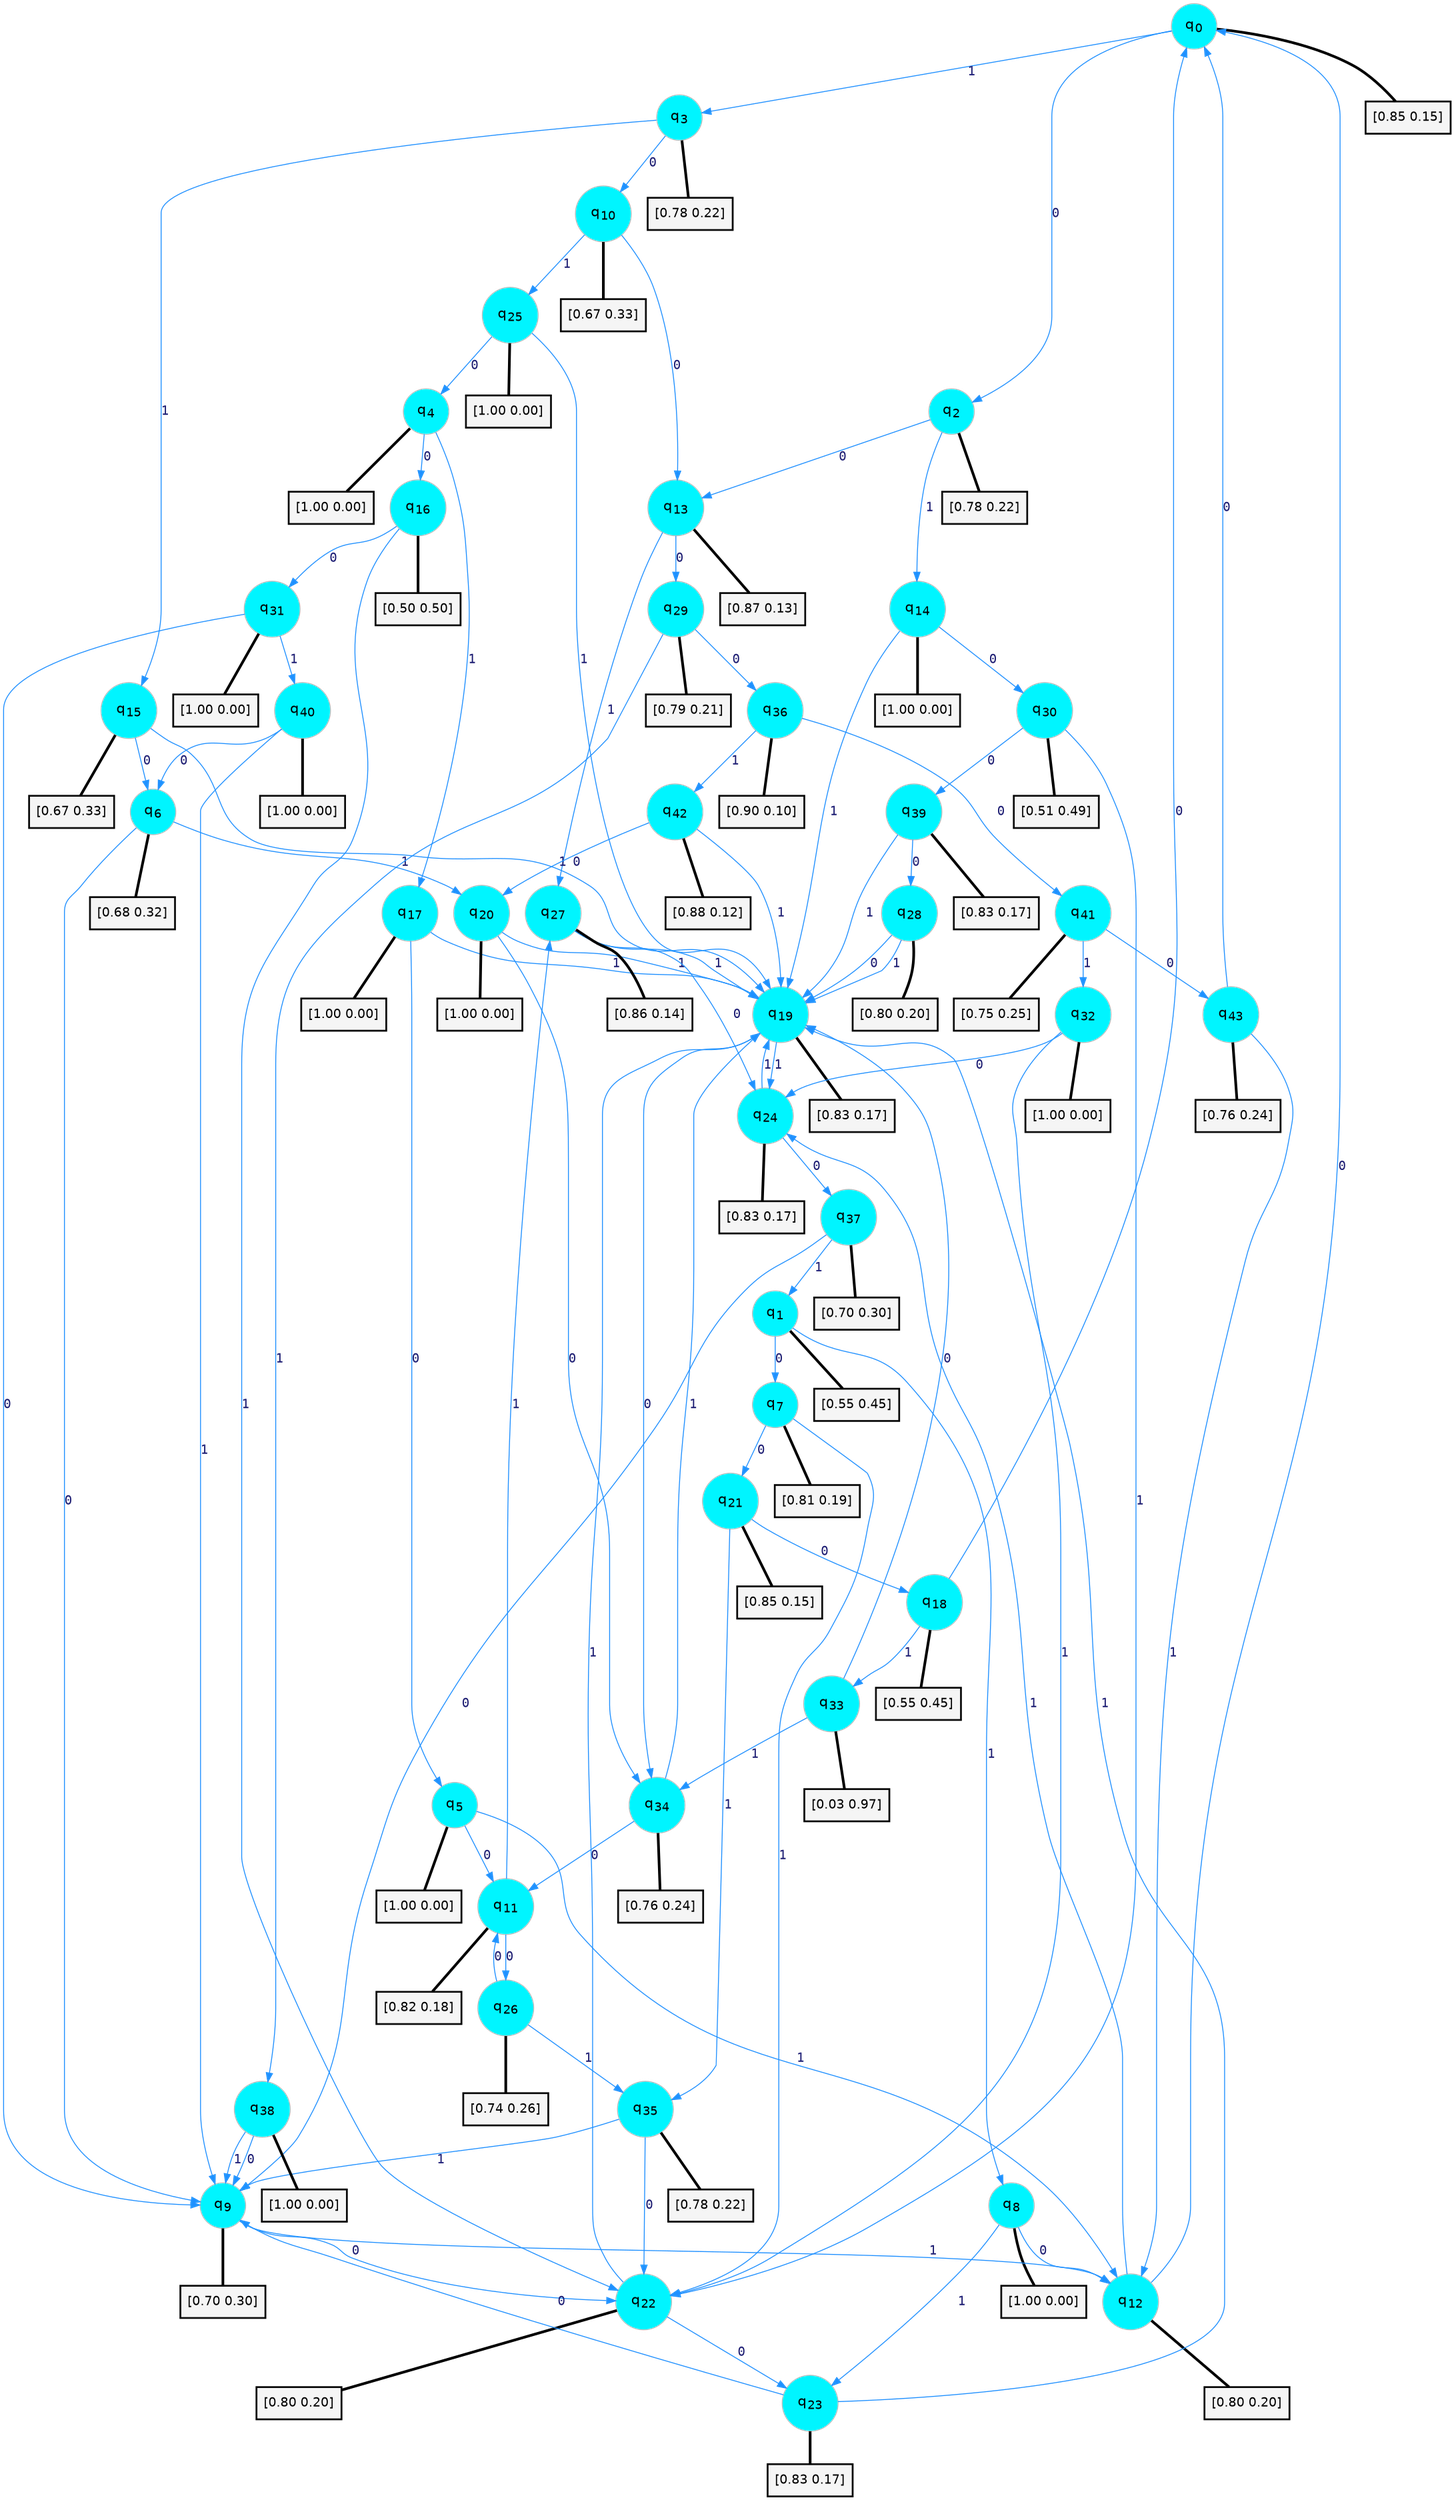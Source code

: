 digraph G {
graph [
bgcolor=transparent, dpi=300, rankdir=TD, size="40,25"];
node [
color=gray, fillcolor=turquoise1, fontcolor=black, fontname=Helvetica, fontsize=16, fontweight=bold, shape=circle, style=filled];
edge [
arrowsize=1, color=dodgerblue1, fontcolor=midnightblue, fontname=courier, fontweight=bold, penwidth=1, style=solid, weight=20];
0[label=<q<SUB>0</SUB>>];
1[label=<q<SUB>1</SUB>>];
2[label=<q<SUB>2</SUB>>];
3[label=<q<SUB>3</SUB>>];
4[label=<q<SUB>4</SUB>>];
5[label=<q<SUB>5</SUB>>];
6[label=<q<SUB>6</SUB>>];
7[label=<q<SUB>7</SUB>>];
8[label=<q<SUB>8</SUB>>];
9[label=<q<SUB>9</SUB>>];
10[label=<q<SUB>10</SUB>>];
11[label=<q<SUB>11</SUB>>];
12[label=<q<SUB>12</SUB>>];
13[label=<q<SUB>13</SUB>>];
14[label=<q<SUB>14</SUB>>];
15[label=<q<SUB>15</SUB>>];
16[label=<q<SUB>16</SUB>>];
17[label=<q<SUB>17</SUB>>];
18[label=<q<SUB>18</SUB>>];
19[label=<q<SUB>19</SUB>>];
20[label=<q<SUB>20</SUB>>];
21[label=<q<SUB>21</SUB>>];
22[label=<q<SUB>22</SUB>>];
23[label=<q<SUB>23</SUB>>];
24[label=<q<SUB>24</SUB>>];
25[label=<q<SUB>25</SUB>>];
26[label=<q<SUB>26</SUB>>];
27[label=<q<SUB>27</SUB>>];
28[label=<q<SUB>28</SUB>>];
29[label=<q<SUB>29</SUB>>];
30[label=<q<SUB>30</SUB>>];
31[label=<q<SUB>31</SUB>>];
32[label=<q<SUB>32</SUB>>];
33[label=<q<SUB>33</SUB>>];
34[label=<q<SUB>34</SUB>>];
35[label=<q<SUB>35</SUB>>];
36[label=<q<SUB>36</SUB>>];
37[label=<q<SUB>37</SUB>>];
38[label=<q<SUB>38</SUB>>];
39[label=<q<SUB>39</SUB>>];
40[label=<q<SUB>40</SUB>>];
41[label=<q<SUB>41</SUB>>];
42[label=<q<SUB>42</SUB>>];
43[label=<q<SUB>43</SUB>>];
44[label="[0.85 0.15]", shape=box,fontcolor=black, fontname=Helvetica, fontsize=14, penwidth=2, fillcolor=whitesmoke,color=black];
45[label="[0.55 0.45]", shape=box,fontcolor=black, fontname=Helvetica, fontsize=14, penwidth=2, fillcolor=whitesmoke,color=black];
46[label="[0.78 0.22]", shape=box,fontcolor=black, fontname=Helvetica, fontsize=14, penwidth=2, fillcolor=whitesmoke,color=black];
47[label="[0.78 0.22]", shape=box,fontcolor=black, fontname=Helvetica, fontsize=14, penwidth=2, fillcolor=whitesmoke,color=black];
48[label="[1.00 0.00]", shape=box,fontcolor=black, fontname=Helvetica, fontsize=14, penwidth=2, fillcolor=whitesmoke,color=black];
49[label="[1.00 0.00]", shape=box,fontcolor=black, fontname=Helvetica, fontsize=14, penwidth=2, fillcolor=whitesmoke,color=black];
50[label="[0.68 0.32]", shape=box,fontcolor=black, fontname=Helvetica, fontsize=14, penwidth=2, fillcolor=whitesmoke,color=black];
51[label="[0.81 0.19]", shape=box,fontcolor=black, fontname=Helvetica, fontsize=14, penwidth=2, fillcolor=whitesmoke,color=black];
52[label="[1.00 0.00]", shape=box,fontcolor=black, fontname=Helvetica, fontsize=14, penwidth=2, fillcolor=whitesmoke,color=black];
53[label="[0.70 0.30]", shape=box,fontcolor=black, fontname=Helvetica, fontsize=14, penwidth=2, fillcolor=whitesmoke,color=black];
54[label="[0.67 0.33]", shape=box,fontcolor=black, fontname=Helvetica, fontsize=14, penwidth=2, fillcolor=whitesmoke,color=black];
55[label="[0.82 0.18]", shape=box,fontcolor=black, fontname=Helvetica, fontsize=14, penwidth=2, fillcolor=whitesmoke,color=black];
56[label="[0.80 0.20]", shape=box,fontcolor=black, fontname=Helvetica, fontsize=14, penwidth=2, fillcolor=whitesmoke,color=black];
57[label="[0.87 0.13]", shape=box,fontcolor=black, fontname=Helvetica, fontsize=14, penwidth=2, fillcolor=whitesmoke,color=black];
58[label="[1.00 0.00]", shape=box,fontcolor=black, fontname=Helvetica, fontsize=14, penwidth=2, fillcolor=whitesmoke,color=black];
59[label="[0.67 0.33]", shape=box,fontcolor=black, fontname=Helvetica, fontsize=14, penwidth=2, fillcolor=whitesmoke,color=black];
60[label="[0.50 0.50]", shape=box,fontcolor=black, fontname=Helvetica, fontsize=14, penwidth=2, fillcolor=whitesmoke,color=black];
61[label="[1.00 0.00]", shape=box,fontcolor=black, fontname=Helvetica, fontsize=14, penwidth=2, fillcolor=whitesmoke,color=black];
62[label="[0.55 0.45]", shape=box,fontcolor=black, fontname=Helvetica, fontsize=14, penwidth=2, fillcolor=whitesmoke,color=black];
63[label="[0.83 0.17]", shape=box,fontcolor=black, fontname=Helvetica, fontsize=14, penwidth=2, fillcolor=whitesmoke,color=black];
64[label="[1.00 0.00]", shape=box,fontcolor=black, fontname=Helvetica, fontsize=14, penwidth=2, fillcolor=whitesmoke,color=black];
65[label="[0.85 0.15]", shape=box,fontcolor=black, fontname=Helvetica, fontsize=14, penwidth=2, fillcolor=whitesmoke,color=black];
66[label="[0.80 0.20]", shape=box,fontcolor=black, fontname=Helvetica, fontsize=14, penwidth=2, fillcolor=whitesmoke,color=black];
67[label="[0.83 0.17]", shape=box,fontcolor=black, fontname=Helvetica, fontsize=14, penwidth=2, fillcolor=whitesmoke,color=black];
68[label="[0.83 0.17]", shape=box,fontcolor=black, fontname=Helvetica, fontsize=14, penwidth=2, fillcolor=whitesmoke,color=black];
69[label="[1.00 0.00]", shape=box,fontcolor=black, fontname=Helvetica, fontsize=14, penwidth=2, fillcolor=whitesmoke,color=black];
70[label="[0.74 0.26]", shape=box,fontcolor=black, fontname=Helvetica, fontsize=14, penwidth=2, fillcolor=whitesmoke,color=black];
71[label="[0.86 0.14]", shape=box,fontcolor=black, fontname=Helvetica, fontsize=14, penwidth=2, fillcolor=whitesmoke,color=black];
72[label="[0.80 0.20]", shape=box,fontcolor=black, fontname=Helvetica, fontsize=14, penwidth=2, fillcolor=whitesmoke,color=black];
73[label="[0.79 0.21]", shape=box,fontcolor=black, fontname=Helvetica, fontsize=14, penwidth=2, fillcolor=whitesmoke,color=black];
74[label="[0.51 0.49]", shape=box,fontcolor=black, fontname=Helvetica, fontsize=14, penwidth=2, fillcolor=whitesmoke,color=black];
75[label="[1.00 0.00]", shape=box,fontcolor=black, fontname=Helvetica, fontsize=14, penwidth=2, fillcolor=whitesmoke,color=black];
76[label="[1.00 0.00]", shape=box,fontcolor=black, fontname=Helvetica, fontsize=14, penwidth=2, fillcolor=whitesmoke,color=black];
77[label="[0.03 0.97]", shape=box,fontcolor=black, fontname=Helvetica, fontsize=14, penwidth=2, fillcolor=whitesmoke,color=black];
78[label="[0.76 0.24]", shape=box,fontcolor=black, fontname=Helvetica, fontsize=14, penwidth=2, fillcolor=whitesmoke,color=black];
79[label="[0.78 0.22]", shape=box,fontcolor=black, fontname=Helvetica, fontsize=14, penwidth=2, fillcolor=whitesmoke,color=black];
80[label="[0.90 0.10]", shape=box,fontcolor=black, fontname=Helvetica, fontsize=14, penwidth=2, fillcolor=whitesmoke,color=black];
81[label="[0.70 0.30]", shape=box,fontcolor=black, fontname=Helvetica, fontsize=14, penwidth=2, fillcolor=whitesmoke,color=black];
82[label="[1.00 0.00]", shape=box,fontcolor=black, fontname=Helvetica, fontsize=14, penwidth=2, fillcolor=whitesmoke,color=black];
83[label="[0.83 0.17]", shape=box,fontcolor=black, fontname=Helvetica, fontsize=14, penwidth=2, fillcolor=whitesmoke,color=black];
84[label="[1.00 0.00]", shape=box,fontcolor=black, fontname=Helvetica, fontsize=14, penwidth=2, fillcolor=whitesmoke,color=black];
85[label="[0.75 0.25]", shape=box,fontcolor=black, fontname=Helvetica, fontsize=14, penwidth=2, fillcolor=whitesmoke,color=black];
86[label="[0.88 0.12]", shape=box,fontcolor=black, fontname=Helvetica, fontsize=14, penwidth=2, fillcolor=whitesmoke,color=black];
87[label="[0.76 0.24]", shape=box,fontcolor=black, fontname=Helvetica, fontsize=14, penwidth=2, fillcolor=whitesmoke,color=black];
0->2 [label=0];
0->3 [label=1];
0->44 [arrowhead=none, penwidth=3,color=black];
1->7 [label=0];
1->8 [label=1];
1->45 [arrowhead=none, penwidth=3,color=black];
2->13 [label=0];
2->14 [label=1];
2->46 [arrowhead=none, penwidth=3,color=black];
3->10 [label=0];
3->15 [label=1];
3->47 [arrowhead=none, penwidth=3,color=black];
4->16 [label=0];
4->17 [label=1];
4->48 [arrowhead=none, penwidth=3,color=black];
5->11 [label=0];
5->12 [label=1];
5->49 [arrowhead=none, penwidth=3,color=black];
6->9 [label=0];
6->20 [label=1];
6->50 [arrowhead=none, penwidth=3,color=black];
7->21 [label=0];
7->22 [label=1];
7->51 [arrowhead=none, penwidth=3,color=black];
8->12 [label=0];
8->23 [label=1];
8->52 [arrowhead=none, penwidth=3,color=black];
9->22 [label=0];
9->12 [label=1];
9->53 [arrowhead=none, penwidth=3,color=black];
10->13 [label=0];
10->25 [label=1];
10->54 [arrowhead=none, penwidth=3,color=black];
11->26 [label=0];
11->27 [label=1];
11->55 [arrowhead=none, penwidth=3,color=black];
12->0 [label=0];
12->24 [label=1];
12->56 [arrowhead=none, penwidth=3,color=black];
13->29 [label=0];
13->27 [label=1];
13->57 [arrowhead=none, penwidth=3,color=black];
14->30 [label=0];
14->19 [label=1];
14->58 [arrowhead=none, penwidth=3,color=black];
15->6 [label=0];
15->19 [label=1];
15->59 [arrowhead=none, penwidth=3,color=black];
16->31 [label=0];
16->22 [label=1];
16->60 [arrowhead=none, penwidth=3,color=black];
17->5 [label=0];
17->19 [label=1];
17->61 [arrowhead=none, penwidth=3,color=black];
18->0 [label=0];
18->33 [label=1];
18->62 [arrowhead=none, penwidth=3,color=black];
19->34 [label=0];
19->24 [label=1];
19->63 [arrowhead=none, penwidth=3,color=black];
20->34 [label=0];
20->19 [label=1];
20->64 [arrowhead=none, penwidth=3,color=black];
21->18 [label=0];
21->35 [label=1];
21->65 [arrowhead=none, penwidth=3,color=black];
22->23 [label=0];
22->19 [label=1];
22->66 [arrowhead=none, penwidth=3,color=black];
23->9 [label=0];
23->19 [label=1];
23->67 [arrowhead=none, penwidth=3,color=black];
24->37 [label=0];
24->19 [label=1];
24->68 [arrowhead=none, penwidth=3,color=black];
25->4 [label=0];
25->19 [label=1];
25->69 [arrowhead=none, penwidth=3,color=black];
26->11 [label=0];
26->35 [label=1];
26->70 [arrowhead=none, penwidth=3,color=black];
27->24 [label=0];
27->19 [label=1];
27->71 [arrowhead=none, penwidth=3,color=black];
28->19 [label=0];
28->19 [label=1];
28->72 [arrowhead=none, penwidth=3,color=black];
29->36 [label=0];
29->38 [label=1];
29->73 [arrowhead=none, penwidth=3,color=black];
30->39 [label=0];
30->22 [label=1];
30->74 [arrowhead=none, penwidth=3,color=black];
31->9 [label=0];
31->40 [label=1];
31->75 [arrowhead=none, penwidth=3,color=black];
32->24 [label=0];
32->22 [label=1];
32->76 [arrowhead=none, penwidth=3,color=black];
33->19 [label=0];
33->34 [label=1];
33->77 [arrowhead=none, penwidth=3,color=black];
34->11 [label=0];
34->19 [label=1];
34->78 [arrowhead=none, penwidth=3,color=black];
35->22 [label=0];
35->9 [label=1];
35->79 [arrowhead=none, penwidth=3,color=black];
36->41 [label=0];
36->42 [label=1];
36->80 [arrowhead=none, penwidth=3,color=black];
37->9 [label=0];
37->1 [label=1];
37->81 [arrowhead=none, penwidth=3,color=black];
38->9 [label=0];
38->9 [label=1];
38->82 [arrowhead=none, penwidth=3,color=black];
39->28 [label=0];
39->19 [label=1];
39->83 [arrowhead=none, penwidth=3,color=black];
40->6 [label=0];
40->9 [label=1];
40->84 [arrowhead=none, penwidth=3,color=black];
41->43 [label=0];
41->32 [label=1];
41->85 [arrowhead=none, penwidth=3,color=black];
42->20 [label=0];
42->19 [label=1];
42->86 [arrowhead=none, penwidth=3,color=black];
43->0 [label=0];
43->12 [label=1];
43->87 [arrowhead=none, penwidth=3,color=black];
}
